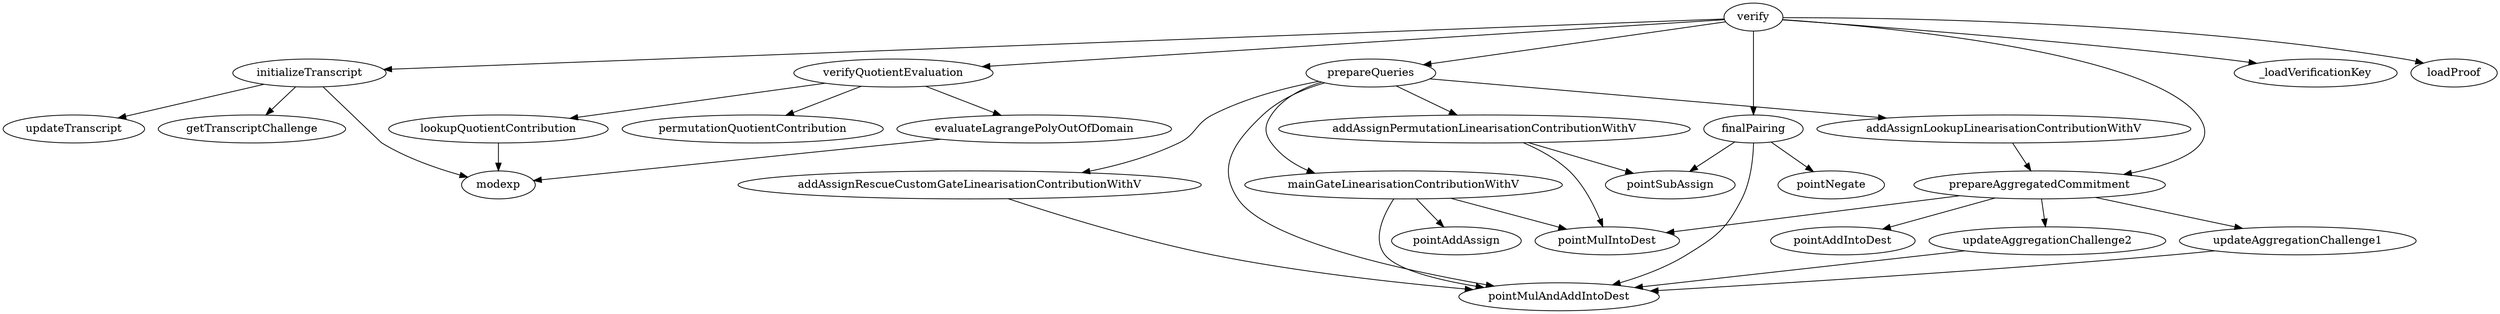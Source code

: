 digraph zk {
    initializeTranscript -> modexp
    initializeTranscript -> updateTranscript
    initializeTranscript -> getTranscriptChallenge

    verifyQuotientEvaluation -> evaluateLagrangePolyOutOfDomain
    verifyQuotientEvaluation -> permutationQuotientContribution
    verifyQuotientEvaluation -> lookupQuotientContribution

    evaluateLagrangePolyOutOfDomain -> modexp
    lookupQuotientContribution -> modexp

    prepareQueries -> pointMulAndAddIntoDest
    prepareQueries -> mainGateLinearisationContributionWithV
    prepareQueries -> addAssignRescueCustomGateLinearisationContributionWithV
    prepareQueries -> addAssignPermutationLinearisationContributionWithV
    prepareQueries -> addAssignLookupLinearisationContributionWithV

    mainGateLinearisationContributionWithV -> pointMulIntoDest
    mainGateLinearisationContributionWithV -> pointMulAndAddIntoDest
    mainGateLinearisationContributionWithV -> pointAddAssign

    addAssignRescueCustomGateLinearisationContributionWithV -> pointMulAndAddIntoDest

    addAssignPermutationLinearisationContributionWithV -> pointMulIntoDest
    addAssignPermutationLinearisationContributionWithV -> pointSubAssign

    addAssignLookupLinearisationContributionWithV -> 

    prepareAggregatedCommitment -> updateAggregationChallenge1
    prepareAggregatedCommitment -> pointAddIntoDest
    prepareAggregatedCommitment -> pointMulIntoDest
    prepareAggregatedCommitment -> updateAggregationChallenge2

    updateAggregationChallenge1 -> pointMulAndAddIntoDest
    updateAggregationChallenge2 -> pointMulAndAddIntoDest

    finalPairing -> pointSubAssign
    finalPairing -> pointMulAndAddIntoDest
    finalPairing -> pointNegate

    verify -> _loadVerificationKey
    verify -> loadProof
    verify -> initializeTranscript
    verify -> verifyQuotientEvaluation
    verify -> prepareQueries
    verify -> prepareAggregatedCommitment
    verify -> finalPairing
}